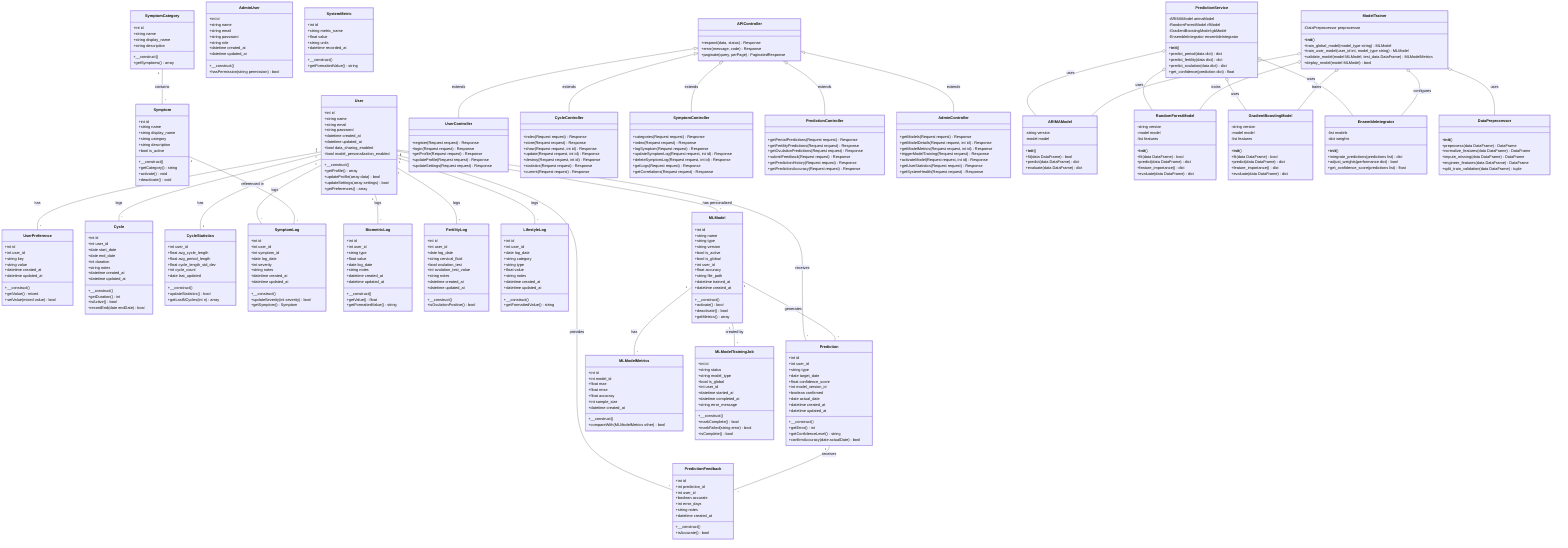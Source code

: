classDiagram
    %% User Management Classes
    class User {
        +int id
        +string name
        +string email
        +string password
        +datetime created_at
        +datetime updated_at
        +bool data_sharing_enabled
        +bool model_personalization_enabled
        +__construct()
        +getProfile() array
        +updateProfile(array data) bool
        +updateSettings(array settings) bool
        +getPreferences() array
    }
    
    class UserPreference {
        +int id
        +int user_id
        +string key
        +string value
        +datetime created_at
        +datetime updated_at
        +__construct()
        +getValue() mixed
        +setValue(mixed value) bool
    }
    
    %% Cycle Management Classes
    class Cycle {
        +int id
        +int user_id
        +date start_date
        +date end_date
        +int duration
        +string notes
        +datetime created_at
        +datetime updated_at
        +__construct()
        +getDuration() int
        +isActive() bool
        +recordEnd(date endDate) bool
    }
    
    class CycleStatistics {
        +int user_id
        +float avg_cycle_length
        +float avg_period_length
        +float cycle_length_std_dev
        +int cycle_count
        +date last_updated
        +__construct()
        +updateStatistics() bool
        +getLastNCycles(int n) array
    }
    
    %% Symptom Tracking Classes
    class Symptom {
        +int id
        +string name
        +string display_name
        +string category
        +string description
        +bool is_active
        +__construct()
        +getCategory() string
        +activate() void
        +deactivate() void
    }
    
    class SymptomCategory {
        +int id
        +string name
        +string display_name
        +string description
        +__construct()
        +getSymptoms() array
    }
    
    class SymptomLog {
        +int id
        +int user_id
        +int symptom_id
        +date log_date
        +int severity
        +string notes
        +datetime created_at
        +datetime updated_at
        +__construct()
        +updateSeverity(int severity) bool
        +getSymptom() Symptom
    }
    
    %% Biometric and Fertility Tracking Classes
    class BiometricLog {
        +int id
        +int user_id
        +string type
        +float value
        +date log_date
        +string notes
        +datetime created_at
        +datetime updated_at
        +__construct()
        +getValue() float
        +getFormattedValue() string
    }
    
    class FertilityLog {
        +int id
        +int user_id
        +date log_date
        +string cervical_fluid
        +bool ovulation_test
        +int ovulation_test_value
        +string notes
        +datetime created_at
        +datetime updated_at
        +__construct()
        +isOvulationPositive() bool
    }
    
    %% Lifestyle Tracking Classes
    class LifestyleLog {
        +int id
        +int user_id
        +date log_date
        +string category
        +string type
        +float value
        +string notes
        +datetime created_at
        +datetime updated_at
        +__construct()
        +getFormattedValue() string
    }
    
    %% Prediction Classes
    class Prediction {
        +int id
        +int user_id
        +string type
        +date target_date
        +float confidence_score
        +int model_version_id
        +boolean confirmed
        +date actual_date
        +datetime created_at
        +datetime updated_at
        +__construct()
        +getError() int
        +getConfidenceLevel() string
        +confirmAccuracy(date actualDate) bool
    }
    
    class PredictionFeedback {
        +int id
        +int prediction_id
        +int user_id
        +boolean accurate
        +int error_days
        +string notes
        +datetime created_at
        +__construct()
        +isAccurate() bool
    }
    
    %% Machine Learning Classes
    class MLModel {
        +int id
        +string name
        +string type
        +string version
        +bool is_active
        +bool is_global
        +int user_id
        +float accuracy
        +string file_path
        +datetime trained_at
        +datetime created_at
        +__construct()
        +activate() bool
        +deactivate() bool
        +getMetrics() array
    }
    
    class MLModelMetrics {
        +int id
        +int model_id
        +float mae
        +float rmse
        +float accuracy
        +int sample_size
        +datetime created_at
        +__construct()
        +compareWith(MLModelMetrics other) bool
    }
    
    class MLModelTrainingJob {
        +int id
        +string status
        +string model_type
        +bool is_global
        +int user_id
        +datetime started_at
        +datetime completed_at
        +string error_message
        +__construct()
        +markComplete() bool
        +markFailed(string error) bool
        +isComplete() bool
    }
    
    %% Admin and Monitoring Classes
    class AdminUser {
        +int id
        +string name
        +string email
        +string password
        +string role
        +datetime created_at
        +datetime updated_at
        +__construct()
        +hasPermission(string permission) bool
    }
    
    class SystemMetric {
        +int id
        +string metric_name
        +float value
        +string units
        +datetime recorded_at
        +__construct()
        +getFormattedValue() string
    }
    
    %% API Classes
    class APIController {
        +respond(data, status) Response
        +error(message, code) Response
        +paginate(query, perPage) PaginatedResponse
    }
    
    class UserController {
        +register(Request request) Response
        +login(Request request) Response
        +getProfile(Request request) Response
        +updateProfile(Request request) Response
        +updateSettings(Request request) Response
    }
    
    class CycleController {
        +index(Request request) Response
        +store(Request request) Response
        +show(Request request, int id) Response
        +update(Request request, int id) Response
        +destroy(Request request, int id) Response
        +statistics(Request request) Response
        +current(Request request) Response
    }
    
    class SymptomController {
        +categories(Request request) Response
        +index(Request request) Response
        +logSymptom(Request request) Response
        +updateSymptomLog(Request request, int id) Response
        +deleteSymptomLog(Request request, int id) Response
        +getLogs(Request request) Response
        +getCorrelations(Request request) Response
    }
    
    class PredictionController {
        +getPeriodPredictions(Request request) Response
        +getFertilityPredictions(Request request) Response
        +getOvulationPredictions(Request request) Response
        +submitFeedback(Request request) Response
        +getPredictionHistory(Request request) Response
        +getPredictionAccuracy(Request request) Response
    }
    
    class AdminController {
        +getModels(Request request) Response
        +getModelDetails(Request request, int id) Response
        +getModelMetrics(Request request, int id) Response
        +triggerModelTraining(Request request) Response
        +activateModel(Request request, int id) Response
        +getUserStatistics(Request request) Response
        +getSystemHealth(Request request) Response
    }
    
    %% ML Service Classes in FastAPI
    class PredictionService {
        -ARIMAModel arimaModel
        -RandomForestModel rfModel
        -GradientBoostingModel gbModel
        -EnsembleIntegrator ensembleIntegrator
        +__init__()
        +predict_period(data dict) dict
        +predict_fertility(data dict) dict
        +predict_ovulation(data dict) dict
        +get_confidence(prediction dict) float
    }
    
    class ARIMAModel {
        -string version
        -model model
        +__init__()
        +fit(data DataFrame) bool
        +predict(data DataFrame) dict
        +evaluate(data DataFrame) dict
    }
    
    class RandomForestModel {
        -string version
        -model model
        -list features
        +__init__()
        +fit(data DataFrame) bool
        +predict(data DataFrame) dict
        +feature_importance() dict
        +evaluate(data DataFrame) dict
    }
    
    class GradientBoostingModel {
        -string version
        -model model
        -list features
        +__init__()
        +fit(data DataFrame) bool
        +predict(data DataFrame) dict
        +feature_importance() dict
        +evaluate(data DataFrame) dict
    }
    
    class EnsembleIntegrator {
        -list models
        -dict weights
        +__init__()
        +integrate_predictions(predictions list) dict
        +adjust_weights(performance dict) bool
        +get_confidence_score(predictions list) float
    }
    
    class ModelTrainer {
        -DataPreprocessor preprocessor
        +__init__()
        +train_global_model(model_type string) MLModel
        +train_user_model(user_id int, model_type string) MLModel
        +validate_model(model MLModel, test_data DataFrame) MLModelMetrics
        +deploy_model(model MLModel) bool
    }
    
    class DataPreprocessor {
        +__init__()
        +preprocess(data DataFrame) DataFrame
        +normalize_features(data DataFrame) DataFrame
        +impute_missing(data DataFrame) DataFrame
        +engineer_features(data DataFrame) DataFrame
        +split_train_validation(data DataFrame) tuple
    }
    
    %% Relationships
    User "1" -- "*" UserPreference : has
    User "1" -- "*" Cycle : logs
    User "1" -- "1" CycleStatistics : has
    User "1" -- "*" SymptomLog : logs
    User "1" -- "*" BiometricLog : logs
    User "1" -- "*" FertilityLog : logs
    User "1" -- "*" LifestyleLog : logs
    User "1" -- "*" Prediction : receives
    User "1" -- "*" PredictionFeedback : provides
    User "1" -- "*" MLModel : has personalized
    
    Symptom "1" -- "*" SymptomLog : referenced in
    SymptomCategory "1" -- "*" Symptom : contains
    
    Prediction "1" -- "*" PredictionFeedback : receives
    MLModel "1" -- "*" Prediction : generates
    MLModel "1" -- "*" MLModelMetrics : has
    MLModel "1" -- "*" MLModelTrainingJob : created by
    
    APIController <|-- UserController : extends
    APIController <|-- CycleController : extends
    APIController <|-- SymptomController : extends
    APIController <|-- PredictionController : extends
    APIController <|-- AdminController : extends
    
    PredictionService o-- ARIMAModel : uses
    PredictionService o-- RandomForestModel : uses
    PredictionService o-- GradientBoostingModel : uses
    PredictionService o-- EnsembleIntegrator : uses
    
    ModelTrainer o-- DataPreprocessor : uses
    ModelTrainer o-- ARIMAModel : trains
    ModelTrainer o-- RandomForestModel : trains
    ModelTrainer o-- GradientBoostingModel : trains
    ModelTrainer o-- EnsembleIntegrator : configures